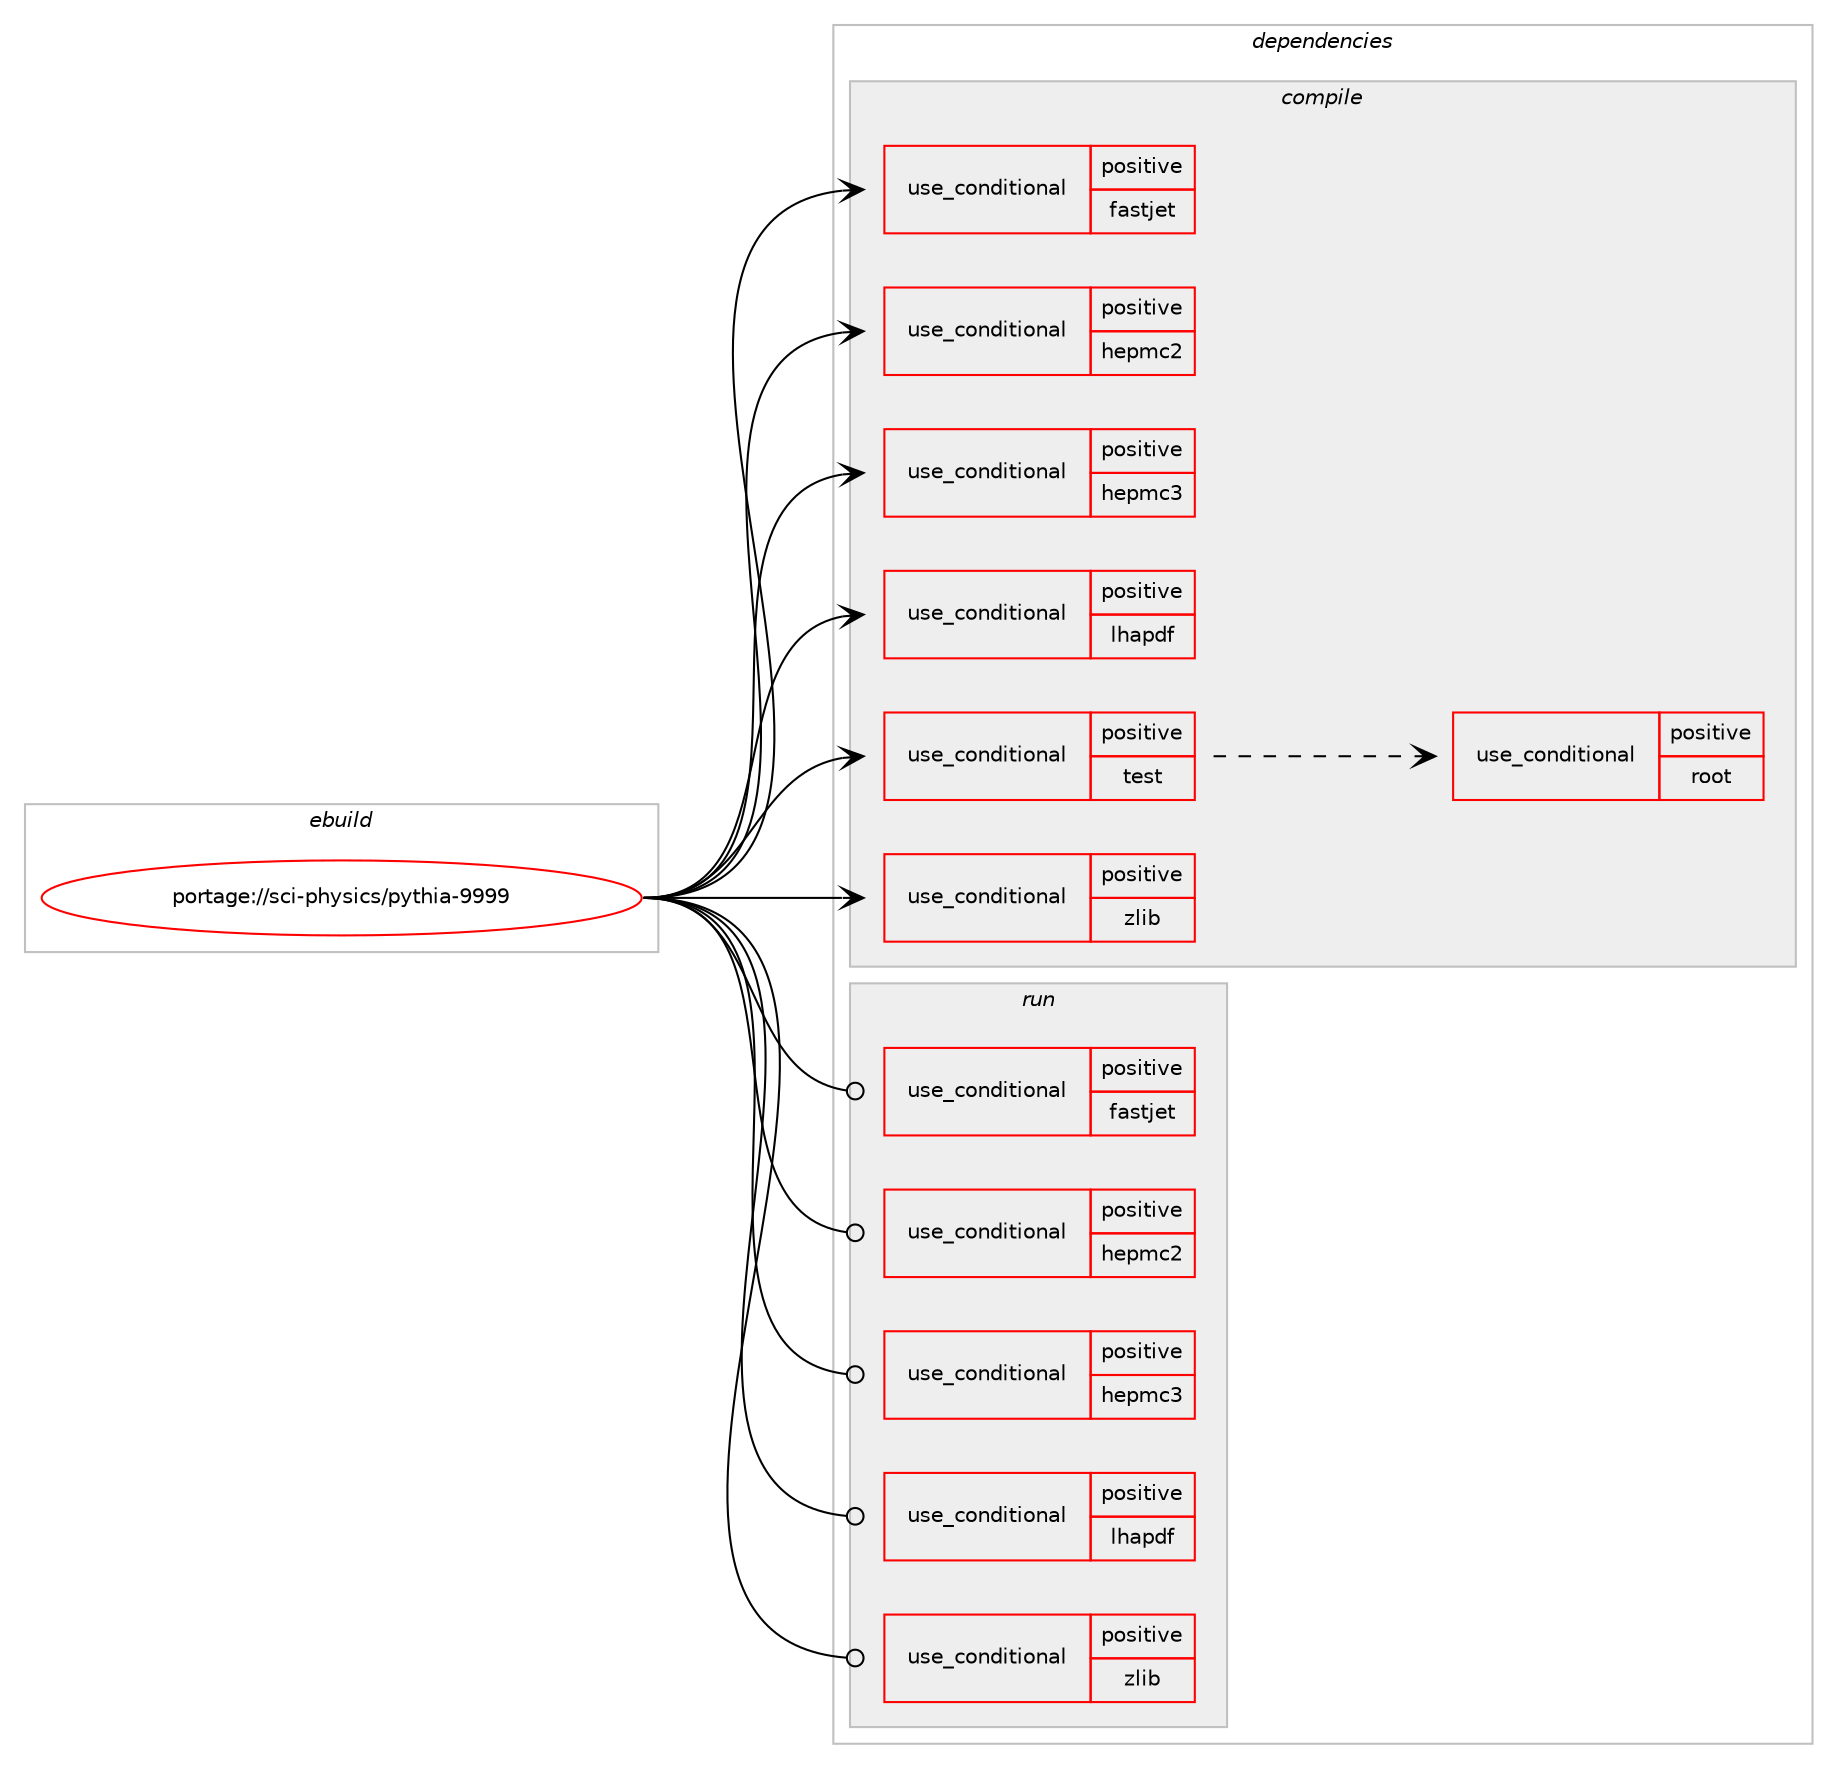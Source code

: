 digraph prolog {

# *************
# Graph options
# *************

newrank=true;
concentrate=true;
compound=true;
graph [rankdir=LR,fontname=Helvetica,fontsize=10,ranksep=1.5];#, ranksep=2.5, nodesep=0.2];
edge  [arrowhead=vee];
node  [fontname=Helvetica,fontsize=10];

# **********
# The ebuild
# **********

subgraph cluster_leftcol {
color=gray;
rank=same;
label=<<i>ebuild</i>>;
id [label="portage://sci-physics/pythia-9999", color=red, width=4, href="../sci-physics/pythia-9999.svg"];
}

# ****************
# The dependencies
# ****************

subgraph cluster_midcol {
color=gray;
label=<<i>dependencies</i>>;
subgraph cluster_compile {
fillcolor="#eeeeee";
style=filled;
label=<<i>compile</i>>;
subgraph cond106415 {
dependency204980 [label=<<TABLE BORDER="0" CELLBORDER="1" CELLSPACING="0" CELLPADDING="4"><TR><TD ROWSPAN="3" CELLPADDING="10">use_conditional</TD></TR><TR><TD>positive</TD></TR><TR><TD>fastjet</TD></TR></TABLE>>, shape=none, color=red];
# *** BEGIN UNKNOWN DEPENDENCY TYPE (TODO) ***
# dependency204980 -> package_dependency(portage://sci-physics/pythia-9999,install,no,sci-physics,fastjet,none,[,,],[],[])
# *** END UNKNOWN DEPENDENCY TYPE (TODO) ***

}
id:e -> dependency204980:w [weight=20,style="solid",arrowhead="vee"];
subgraph cond106416 {
dependency204981 [label=<<TABLE BORDER="0" CELLBORDER="1" CELLSPACING="0" CELLPADDING="4"><TR><TD ROWSPAN="3" CELLPADDING="10">use_conditional</TD></TR><TR><TD>positive</TD></TR><TR><TD>hepmc2</TD></TR></TABLE>>, shape=none, color=red];
# *** BEGIN UNKNOWN DEPENDENCY TYPE (TODO) ***
# dependency204981 -> package_dependency(portage://sci-physics/pythia-9999,install,no,sci-physics,hepmc,none,[,,],[slot(2),equal],[])
# *** END UNKNOWN DEPENDENCY TYPE (TODO) ***

}
id:e -> dependency204981:w [weight=20,style="solid",arrowhead="vee"];
subgraph cond106417 {
dependency204982 [label=<<TABLE BORDER="0" CELLBORDER="1" CELLSPACING="0" CELLPADDING="4"><TR><TD ROWSPAN="3" CELLPADDING="10">use_conditional</TD></TR><TR><TD>positive</TD></TR><TR><TD>hepmc3</TD></TR></TABLE>>, shape=none, color=red];
# *** BEGIN UNKNOWN DEPENDENCY TYPE (TODO) ***
# dependency204982 -> package_dependency(portage://sci-physics/pythia-9999,install,no,sci-physics,hepmc,none,[,,],[slot(3),equal],[])
# *** END UNKNOWN DEPENDENCY TYPE (TODO) ***

}
id:e -> dependency204982:w [weight=20,style="solid",arrowhead="vee"];
subgraph cond106418 {
dependency204983 [label=<<TABLE BORDER="0" CELLBORDER="1" CELLSPACING="0" CELLPADDING="4"><TR><TD ROWSPAN="3" CELLPADDING="10">use_conditional</TD></TR><TR><TD>positive</TD></TR><TR><TD>lhapdf</TD></TR></TABLE>>, shape=none, color=red];
# *** BEGIN UNKNOWN DEPENDENCY TYPE (TODO) ***
# dependency204983 -> package_dependency(portage://sci-physics/pythia-9999,install,no,sci-physics,lhapdf,none,[,,],any_same_slot,[])
# *** END UNKNOWN DEPENDENCY TYPE (TODO) ***

}
id:e -> dependency204983:w [weight=20,style="solid",arrowhead="vee"];
subgraph cond106419 {
dependency204984 [label=<<TABLE BORDER="0" CELLBORDER="1" CELLSPACING="0" CELLPADDING="4"><TR><TD ROWSPAN="3" CELLPADDING="10">use_conditional</TD></TR><TR><TD>positive</TD></TR><TR><TD>test</TD></TR></TABLE>>, shape=none, color=red];
subgraph cond106420 {
dependency204985 [label=<<TABLE BORDER="0" CELLBORDER="1" CELLSPACING="0" CELLPADDING="4"><TR><TD ROWSPAN="3" CELLPADDING="10">use_conditional</TD></TR><TR><TD>positive</TD></TR><TR><TD>root</TD></TR></TABLE>>, shape=none, color=red];
# *** BEGIN UNKNOWN DEPENDENCY TYPE (TODO) ***
# dependency204985 -> package_dependency(portage://sci-physics/pythia-9999,install,no,sci-physics,root,none,[,,],any_same_slot,[])
# *** END UNKNOWN DEPENDENCY TYPE (TODO) ***

}
dependency204984:e -> dependency204985:w [weight=20,style="dashed",arrowhead="vee"];
}
id:e -> dependency204984:w [weight=20,style="solid",arrowhead="vee"];
subgraph cond106421 {
dependency204986 [label=<<TABLE BORDER="0" CELLBORDER="1" CELLSPACING="0" CELLPADDING="4"><TR><TD ROWSPAN="3" CELLPADDING="10">use_conditional</TD></TR><TR><TD>positive</TD></TR><TR><TD>zlib</TD></TR></TABLE>>, shape=none, color=red];
# *** BEGIN UNKNOWN DEPENDENCY TYPE (TODO) ***
# dependency204986 -> package_dependency(portage://sci-physics/pythia-9999,install,no,sys-libs,zlib,none,[,,],[],[])
# *** END UNKNOWN DEPENDENCY TYPE (TODO) ***

}
id:e -> dependency204986:w [weight=20,style="solid",arrowhead="vee"];
}
subgraph cluster_compileandrun {
fillcolor="#eeeeee";
style=filled;
label=<<i>compile and run</i>>;
}
subgraph cluster_run {
fillcolor="#eeeeee";
style=filled;
label=<<i>run</i>>;
subgraph cond106422 {
dependency204987 [label=<<TABLE BORDER="0" CELLBORDER="1" CELLSPACING="0" CELLPADDING="4"><TR><TD ROWSPAN="3" CELLPADDING="10">use_conditional</TD></TR><TR><TD>positive</TD></TR><TR><TD>fastjet</TD></TR></TABLE>>, shape=none, color=red];
# *** BEGIN UNKNOWN DEPENDENCY TYPE (TODO) ***
# dependency204987 -> package_dependency(portage://sci-physics/pythia-9999,run,no,sci-physics,fastjet,none,[,,],[],[])
# *** END UNKNOWN DEPENDENCY TYPE (TODO) ***

}
id:e -> dependency204987:w [weight=20,style="solid",arrowhead="odot"];
subgraph cond106423 {
dependency204988 [label=<<TABLE BORDER="0" CELLBORDER="1" CELLSPACING="0" CELLPADDING="4"><TR><TD ROWSPAN="3" CELLPADDING="10">use_conditional</TD></TR><TR><TD>positive</TD></TR><TR><TD>hepmc2</TD></TR></TABLE>>, shape=none, color=red];
# *** BEGIN UNKNOWN DEPENDENCY TYPE (TODO) ***
# dependency204988 -> package_dependency(portage://sci-physics/pythia-9999,run,no,sci-physics,hepmc,none,[,,],[slot(2),equal],[])
# *** END UNKNOWN DEPENDENCY TYPE (TODO) ***

}
id:e -> dependency204988:w [weight=20,style="solid",arrowhead="odot"];
subgraph cond106424 {
dependency204989 [label=<<TABLE BORDER="0" CELLBORDER="1" CELLSPACING="0" CELLPADDING="4"><TR><TD ROWSPAN="3" CELLPADDING="10">use_conditional</TD></TR><TR><TD>positive</TD></TR><TR><TD>hepmc3</TD></TR></TABLE>>, shape=none, color=red];
# *** BEGIN UNKNOWN DEPENDENCY TYPE (TODO) ***
# dependency204989 -> package_dependency(portage://sci-physics/pythia-9999,run,no,sci-physics,hepmc,none,[,,],[slot(3),equal],[])
# *** END UNKNOWN DEPENDENCY TYPE (TODO) ***

}
id:e -> dependency204989:w [weight=20,style="solid",arrowhead="odot"];
subgraph cond106425 {
dependency204990 [label=<<TABLE BORDER="0" CELLBORDER="1" CELLSPACING="0" CELLPADDING="4"><TR><TD ROWSPAN="3" CELLPADDING="10">use_conditional</TD></TR><TR><TD>positive</TD></TR><TR><TD>lhapdf</TD></TR></TABLE>>, shape=none, color=red];
# *** BEGIN UNKNOWN DEPENDENCY TYPE (TODO) ***
# dependency204990 -> package_dependency(portage://sci-physics/pythia-9999,run,no,sci-physics,lhapdf,none,[,,],any_same_slot,[])
# *** END UNKNOWN DEPENDENCY TYPE (TODO) ***

}
id:e -> dependency204990:w [weight=20,style="solid",arrowhead="odot"];
subgraph cond106426 {
dependency204991 [label=<<TABLE BORDER="0" CELLBORDER="1" CELLSPACING="0" CELLPADDING="4"><TR><TD ROWSPAN="3" CELLPADDING="10">use_conditional</TD></TR><TR><TD>positive</TD></TR><TR><TD>zlib</TD></TR></TABLE>>, shape=none, color=red];
# *** BEGIN UNKNOWN DEPENDENCY TYPE (TODO) ***
# dependency204991 -> package_dependency(portage://sci-physics/pythia-9999,run,no,sys-libs,zlib,none,[,,],[],[])
# *** END UNKNOWN DEPENDENCY TYPE (TODO) ***

}
id:e -> dependency204991:w [weight=20,style="solid",arrowhead="odot"];
}
}

# **************
# The candidates
# **************

subgraph cluster_choices {
rank=same;
color=gray;
label=<<i>candidates</i>>;

}

}
